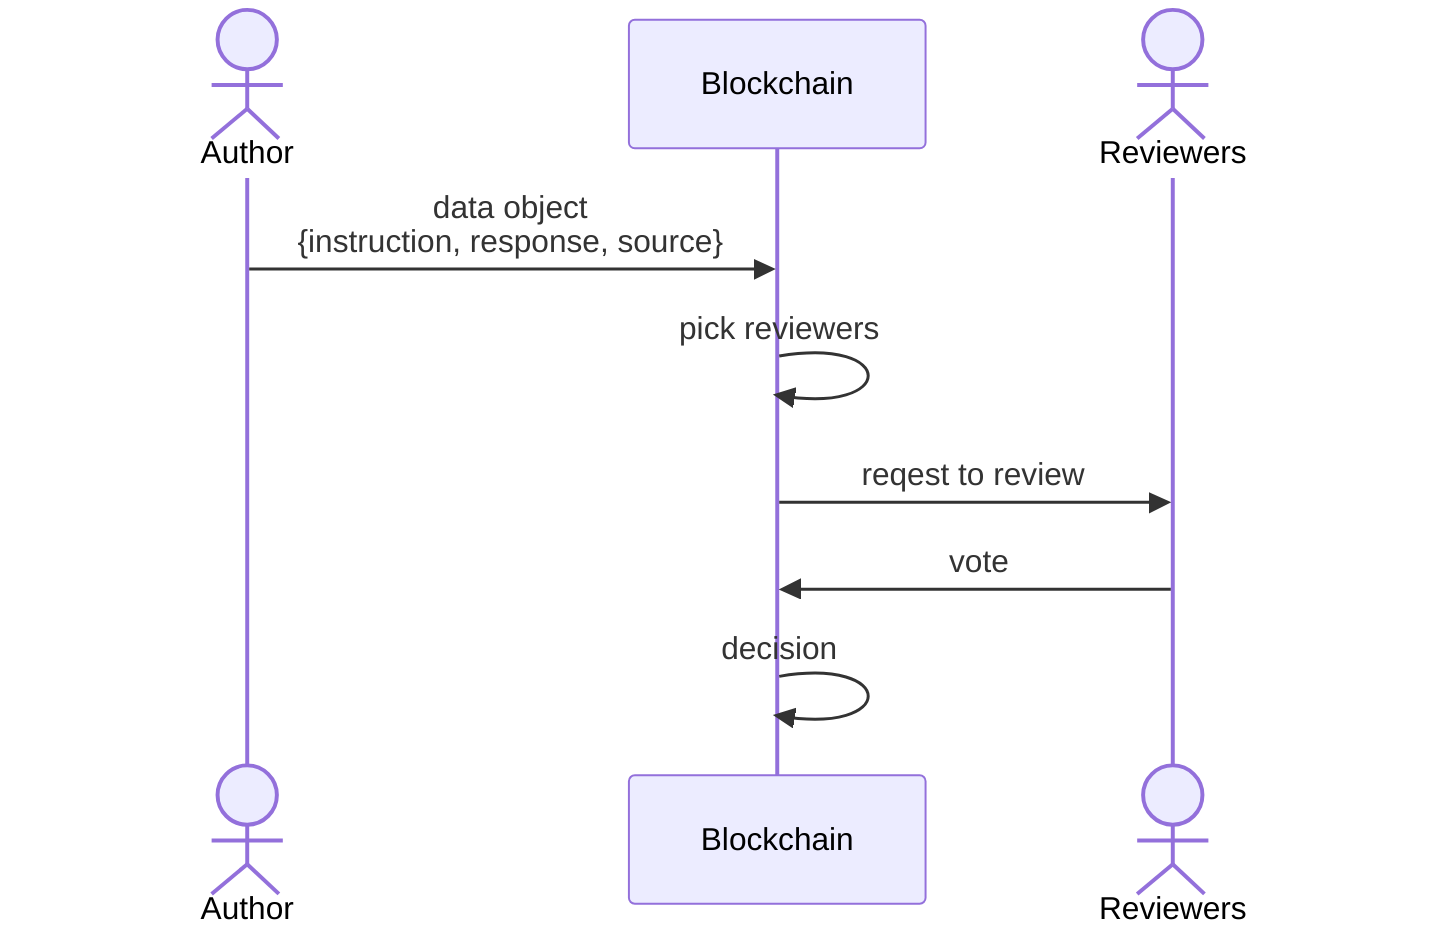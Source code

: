 sequenceDiagram
  actor a as Author
  participant b as Blockchain
  actor r as Reviewers
  a ->> b: data object<br/>{instruction, response, source}
  b ->> b: pick reviewers
  b ->> r: reqest to review
  r ->> b: vote
  b ->> b: decision